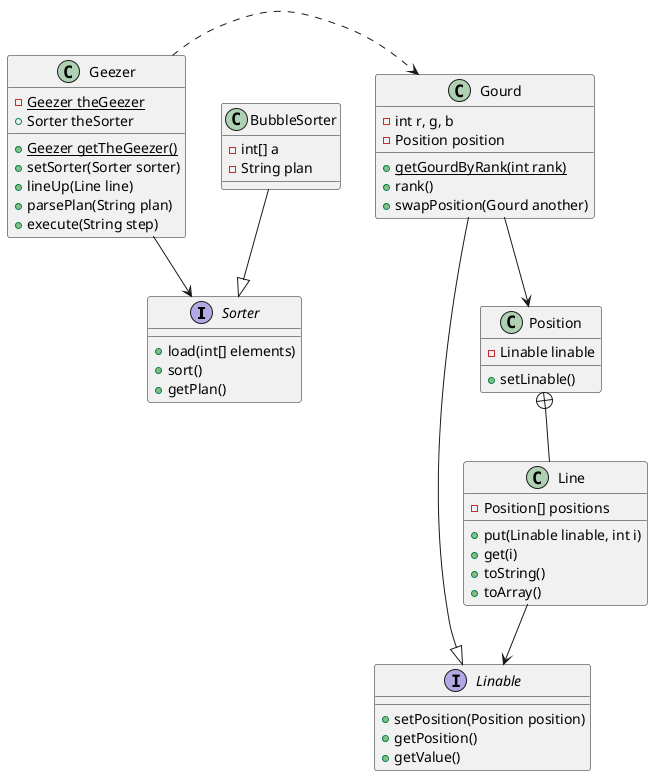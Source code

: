 @startuml example_class

interface Sorter {
    +load(int[] elements)
    +sort()
    +getPlan()
}

class BubbleSorter {
    -int[] a
    -String plan
}

BubbleSorter --|> Sorter

interface Linable {
    +setPosition(Position position)
    +getPosition()
    +getValue()
}

class Gourd {
    -int r, g, b
    -Position position
    +{static} getGourdByRank(int rank)
    +rank()
    +swapPosition(Gourd another)
}

Gourd --|> Linable
Gourd --> Position

class Position {
    -Linable linable
    +setLinable()
}

class Line {
    -Position[] positions
    +put(Linable linable, int i)
    +get(i)
    +toString()
    +toArray()
}

Position +-- Line
Line --> Linable

class Geezer {
    -{static}Geezer theGeezer
    +{static}Geezer getTheGeezer()
    +Sorter theSorter
    +setSorter(Sorter sorter)
    +lineUp(Line line)
    +parsePlan(String plan)
    +execute(String step)
}

Geezer --> Sorter
Geezer .> Gourd

@enduml
